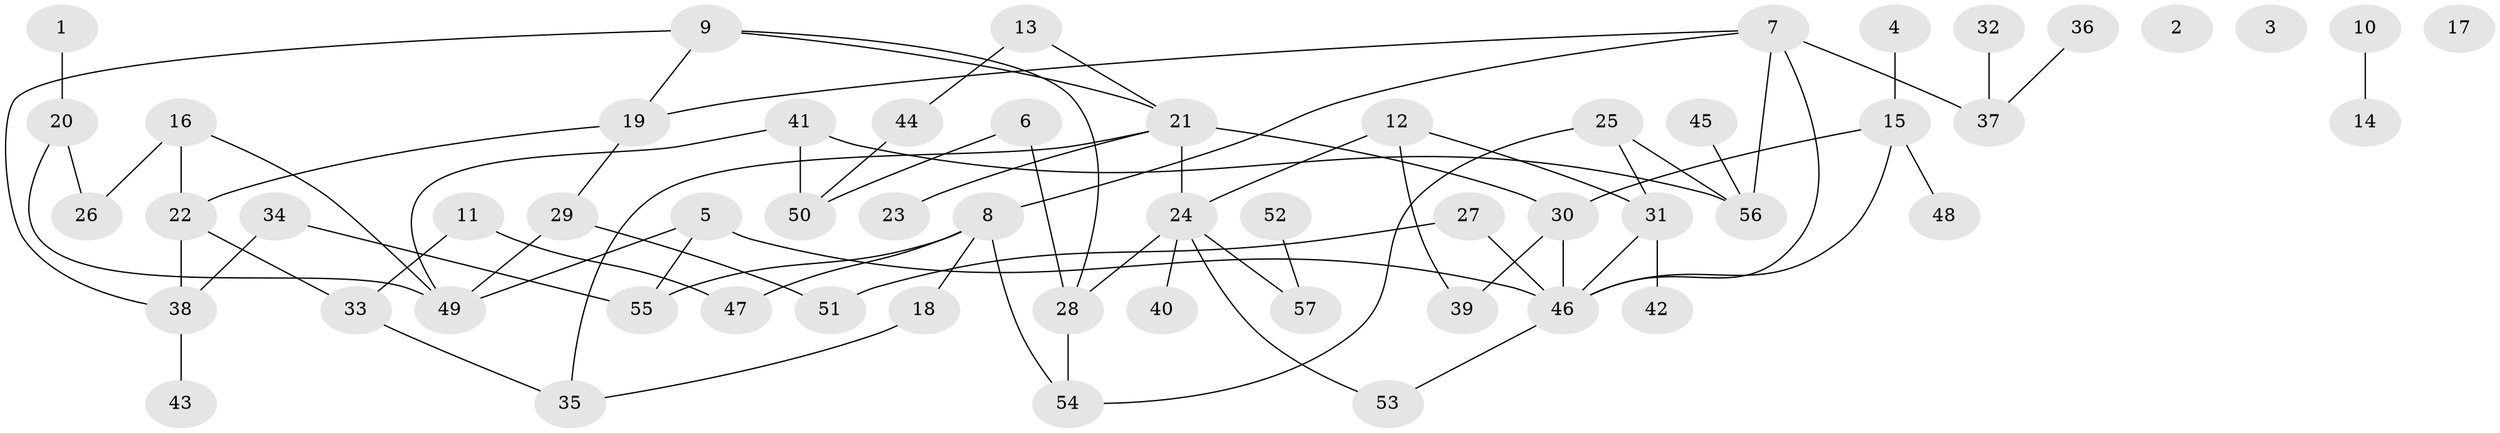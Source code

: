 // coarse degree distribution, {0: 0.23529411764705882, 4: 0.11764705882352941, 1: 0.35294117647058826, 3: 0.17647058823529413, 2: 0.058823529411764705, 7: 0.058823529411764705}
// Generated by graph-tools (version 1.1) at 2025/44/03/04/25 21:44:13]
// undirected, 57 vertices, 74 edges
graph export_dot {
graph [start="1"]
  node [color=gray90,style=filled];
  1;
  2;
  3;
  4;
  5;
  6;
  7;
  8;
  9;
  10;
  11;
  12;
  13;
  14;
  15;
  16;
  17;
  18;
  19;
  20;
  21;
  22;
  23;
  24;
  25;
  26;
  27;
  28;
  29;
  30;
  31;
  32;
  33;
  34;
  35;
  36;
  37;
  38;
  39;
  40;
  41;
  42;
  43;
  44;
  45;
  46;
  47;
  48;
  49;
  50;
  51;
  52;
  53;
  54;
  55;
  56;
  57;
  1 -- 20;
  4 -- 15;
  5 -- 46;
  5 -- 49;
  5 -- 55;
  6 -- 28;
  6 -- 50;
  7 -- 8;
  7 -- 19;
  7 -- 37;
  7 -- 46;
  7 -- 56;
  8 -- 18;
  8 -- 47;
  8 -- 54;
  8 -- 55;
  9 -- 19;
  9 -- 21;
  9 -- 28;
  9 -- 38;
  10 -- 14;
  11 -- 33;
  11 -- 47;
  12 -- 24;
  12 -- 31;
  12 -- 39;
  13 -- 21;
  13 -- 44;
  15 -- 30;
  15 -- 46;
  15 -- 48;
  16 -- 22;
  16 -- 26;
  16 -- 49;
  18 -- 35;
  19 -- 22;
  19 -- 29;
  20 -- 26;
  20 -- 49;
  21 -- 23;
  21 -- 24;
  21 -- 30;
  21 -- 35;
  22 -- 33;
  22 -- 38;
  24 -- 28;
  24 -- 40;
  24 -- 53;
  24 -- 57;
  25 -- 31;
  25 -- 54;
  25 -- 56;
  27 -- 46;
  27 -- 51;
  28 -- 54;
  29 -- 49;
  29 -- 51;
  30 -- 39;
  30 -- 46;
  31 -- 42;
  31 -- 46;
  32 -- 37;
  33 -- 35;
  34 -- 38;
  34 -- 55;
  36 -- 37;
  38 -- 43;
  41 -- 49;
  41 -- 50;
  41 -- 56;
  44 -- 50;
  45 -- 56;
  46 -- 53;
  52 -- 57;
}

